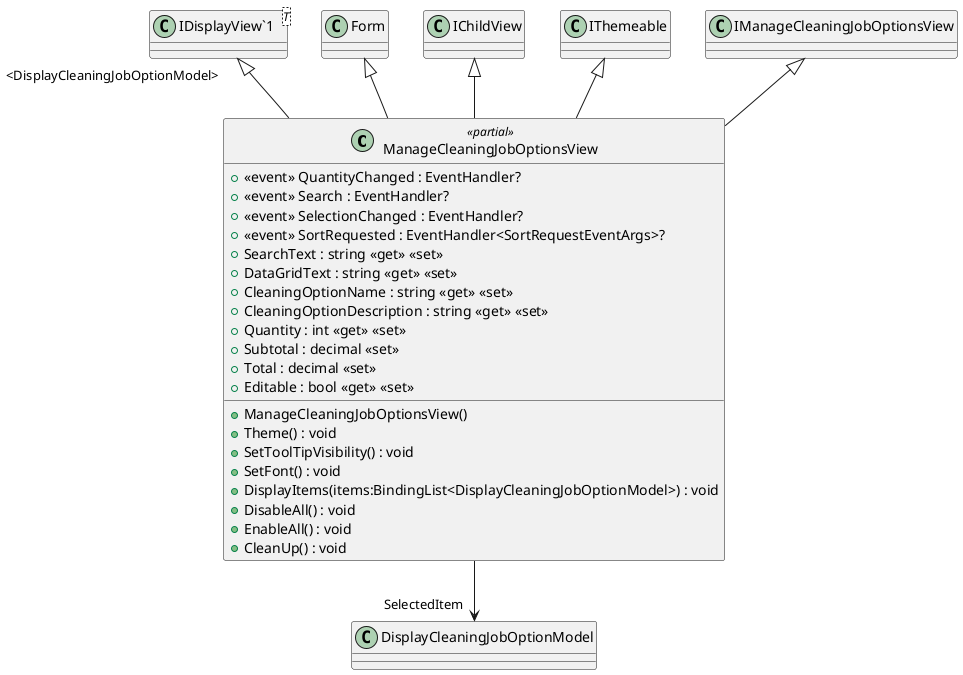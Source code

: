 @startuml
class ManageCleaningJobOptionsView <<partial>> {
    +  <<event>> QuantityChanged : EventHandler? 
    +  <<event>> Search : EventHandler? 
    +  <<event>> SelectionChanged : EventHandler? 
    +  <<event>> SortRequested : EventHandler<SortRequestEventArgs>? 
    + ManageCleaningJobOptionsView()
    + Theme() : void
    + SetToolTipVisibility() : void
    + SetFont() : void
    + SearchText : string <<get>> <<set>>
    + DataGridText : string <<get>> <<set>>
    + CleaningOptionName : string <<get>> <<set>>
    + CleaningOptionDescription : string <<get>> <<set>>
    + Quantity : int <<get>> <<set>>
    + Subtotal : decimal <<set>>
    + Total : decimal <<set>>
    + Editable : bool <<get>> <<set>>
    + DisplayItems(items:BindingList<DisplayCleaningJobOptionModel>) : void
    + DisableAll() : void
    + EnableAll() : void
    + CleanUp() : void
}
class "IDisplayView`1"<T> {
}
Form <|-- ManageCleaningJobOptionsView
"IDisplayView`1" "<DisplayCleaningJobOptionModel>" <|-- ManageCleaningJobOptionsView
IChildView <|-- ManageCleaningJobOptionsView
IThemeable <|-- ManageCleaningJobOptionsView
IManageCleaningJobOptionsView <|-- ManageCleaningJobOptionsView
ManageCleaningJobOptionsView --> "SelectedItem" DisplayCleaningJobOptionModel
@enduml
